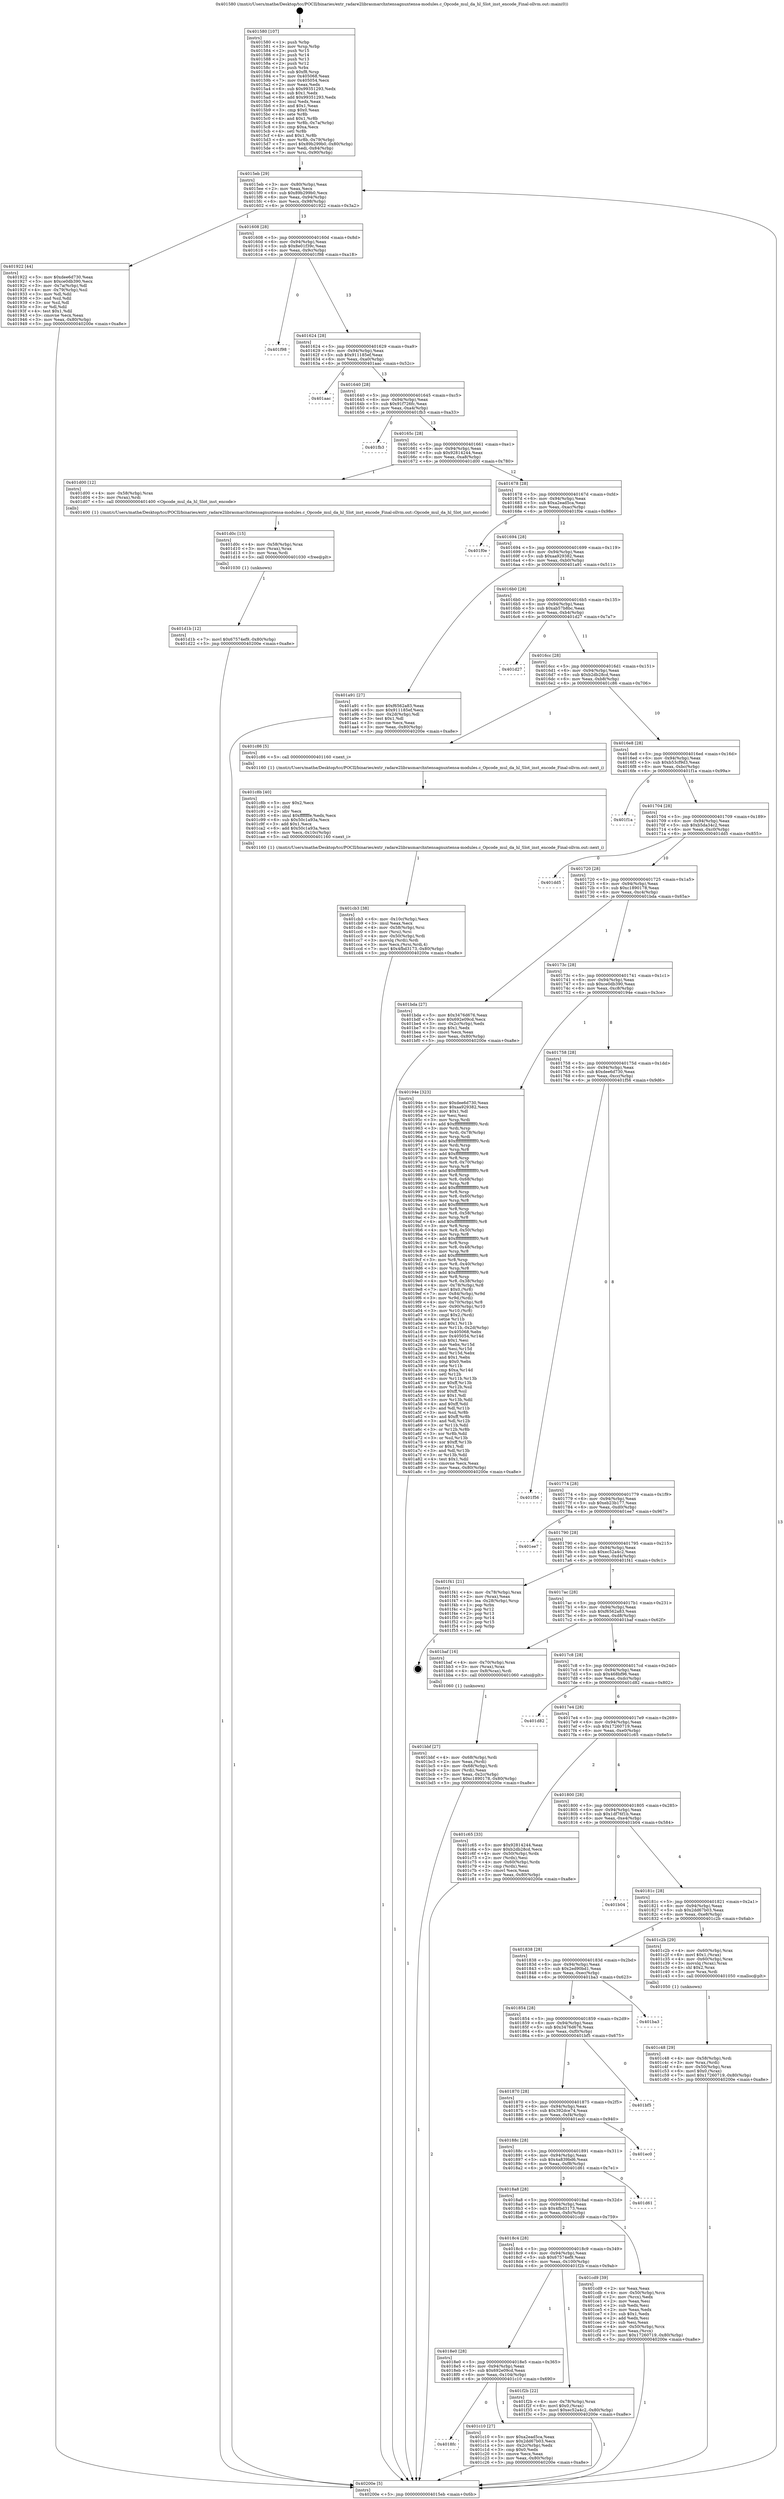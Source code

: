 digraph "0x401580" {
  label = "0x401580 (/mnt/c/Users/mathe/Desktop/tcc/POCII/binaries/extr_radare2librasmarchxtensagnuxtensa-modules.c_Opcode_mul_da_hl_Slot_inst_encode_Final-ollvm.out::main(0))"
  labelloc = "t"
  node[shape=record]

  Entry [label="",width=0.3,height=0.3,shape=circle,fillcolor=black,style=filled]
  "0x4015eb" [label="{
     0x4015eb [29]\l
     | [instrs]\l
     &nbsp;&nbsp;0x4015eb \<+3\>: mov -0x80(%rbp),%eax\l
     &nbsp;&nbsp;0x4015ee \<+2\>: mov %eax,%ecx\l
     &nbsp;&nbsp;0x4015f0 \<+6\>: sub $0x89b299b0,%ecx\l
     &nbsp;&nbsp;0x4015f6 \<+6\>: mov %eax,-0x94(%rbp)\l
     &nbsp;&nbsp;0x4015fc \<+6\>: mov %ecx,-0x98(%rbp)\l
     &nbsp;&nbsp;0x401602 \<+6\>: je 0000000000401922 \<main+0x3a2\>\l
  }"]
  "0x401922" [label="{
     0x401922 [44]\l
     | [instrs]\l
     &nbsp;&nbsp;0x401922 \<+5\>: mov $0xdee6d730,%eax\l
     &nbsp;&nbsp;0x401927 \<+5\>: mov $0xce0db390,%ecx\l
     &nbsp;&nbsp;0x40192c \<+3\>: mov -0x7a(%rbp),%dl\l
     &nbsp;&nbsp;0x40192f \<+4\>: mov -0x79(%rbp),%sil\l
     &nbsp;&nbsp;0x401933 \<+3\>: mov %dl,%dil\l
     &nbsp;&nbsp;0x401936 \<+3\>: and %sil,%dil\l
     &nbsp;&nbsp;0x401939 \<+3\>: xor %sil,%dl\l
     &nbsp;&nbsp;0x40193c \<+3\>: or %dl,%dil\l
     &nbsp;&nbsp;0x40193f \<+4\>: test $0x1,%dil\l
     &nbsp;&nbsp;0x401943 \<+3\>: cmovne %ecx,%eax\l
     &nbsp;&nbsp;0x401946 \<+3\>: mov %eax,-0x80(%rbp)\l
     &nbsp;&nbsp;0x401949 \<+5\>: jmp 000000000040200e \<main+0xa8e\>\l
  }"]
  "0x401608" [label="{
     0x401608 [28]\l
     | [instrs]\l
     &nbsp;&nbsp;0x401608 \<+5\>: jmp 000000000040160d \<main+0x8d\>\l
     &nbsp;&nbsp;0x40160d \<+6\>: mov -0x94(%rbp),%eax\l
     &nbsp;&nbsp;0x401613 \<+5\>: sub $0x8e01f39c,%eax\l
     &nbsp;&nbsp;0x401618 \<+6\>: mov %eax,-0x9c(%rbp)\l
     &nbsp;&nbsp;0x40161e \<+6\>: je 0000000000401f98 \<main+0xa18\>\l
  }"]
  "0x40200e" [label="{
     0x40200e [5]\l
     | [instrs]\l
     &nbsp;&nbsp;0x40200e \<+5\>: jmp 00000000004015eb \<main+0x6b\>\l
  }"]
  "0x401580" [label="{
     0x401580 [107]\l
     | [instrs]\l
     &nbsp;&nbsp;0x401580 \<+1\>: push %rbp\l
     &nbsp;&nbsp;0x401581 \<+3\>: mov %rsp,%rbp\l
     &nbsp;&nbsp;0x401584 \<+2\>: push %r15\l
     &nbsp;&nbsp;0x401586 \<+2\>: push %r14\l
     &nbsp;&nbsp;0x401588 \<+2\>: push %r13\l
     &nbsp;&nbsp;0x40158a \<+2\>: push %r12\l
     &nbsp;&nbsp;0x40158c \<+1\>: push %rbx\l
     &nbsp;&nbsp;0x40158d \<+7\>: sub $0xf8,%rsp\l
     &nbsp;&nbsp;0x401594 \<+7\>: mov 0x405068,%eax\l
     &nbsp;&nbsp;0x40159b \<+7\>: mov 0x405054,%ecx\l
     &nbsp;&nbsp;0x4015a2 \<+2\>: mov %eax,%edx\l
     &nbsp;&nbsp;0x4015a4 \<+6\>: sub $0x99351293,%edx\l
     &nbsp;&nbsp;0x4015aa \<+3\>: sub $0x1,%edx\l
     &nbsp;&nbsp;0x4015ad \<+6\>: add $0x99351293,%edx\l
     &nbsp;&nbsp;0x4015b3 \<+3\>: imul %edx,%eax\l
     &nbsp;&nbsp;0x4015b6 \<+3\>: and $0x1,%eax\l
     &nbsp;&nbsp;0x4015b9 \<+3\>: cmp $0x0,%eax\l
     &nbsp;&nbsp;0x4015bc \<+4\>: sete %r8b\l
     &nbsp;&nbsp;0x4015c0 \<+4\>: and $0x1,%r8b\l
     &nbsp;&nbsp;0x4015c4 \<+4\>: mov %r8b,-0x7a(%rbp)\l
     &nbsp;&nbsp;0x4015c8 \<+3\>: cmp $0xa,%ecx\l
     &nbsp;&nbsp;0x4015cb \<+4\>: setl %r8b\l
     &nbsp;&nbsp;0x4015cf \<+4\>: and $0x1,%r8b\l
     &nbsp;&nbsp;0x4015d3 \<+4\>: mov %r8b,-0x79(%rbp)\l
     &nbsp;&nbsp;0x4015d7 \<+7\>: movl $0x89b299b0,-0x80(%rbp)\l
     &nbsp;&nbsp;0x4015de \<+6\>: mov %edi,-0x84(%rbp)\l
     &nbsp;&nbsp;0x4015e4 \<+7\>: mov %rsi,-0x90(%rbp)\l
  }"]
  Exit [label="",width=0.3,height=0.3,shape=circle,fillcolor=black,style=filled,peripheries=2]
  "0x401f98" [label="{
     0x401f98\l
  }", style=dashed]
  "0x401624" [label="{
     0x401624 [28]\l
     | [instrs]\l
     &nbsp;&nbsp;0x401624 \<+5\>: jmp 0000000000401629 \<main+0xa9\>\l
     &nbsp;&nbsp;0x401629 \<+6\>: mov -0x94(%rbp),%eax\l
     &nbsp;&nbsp;0x40162f \<+5\>: sub $0x911185ef,%eax\l
     &nbsp;&nbsp;0x401634 \<+6\>: mov %eax,-0xa0(%rbp)\l
     &nbsp;&nbsp;0x40163a \<+6\>: je 0000000000401aac \<main+0x52c\>\l
  }"]
  "0x401d1b" [label="{
     0x401d1b [12]\l
     | [instrs]\l
     &nbsp;&nbsp;0x401d1b \<+7\>: movl $0x67574ef9,-0x80(%rbp)\l
     &nbsp;&nbsp;0x401d22 \<+5\>: jmp 000000000040200e \<main+0xa8e\>\l
  }"]
  "0x401aac" [label="{
     0x401aac\l
  }", style=dashed]
  "0x401640" [label="{
     0x401640 [28]\l
     | [instrs]\l
     &nbsp;&nbsp;0x401640 \<+5\>: jmp 0000000000401645 \<main+0xc5\>\l
     &nbsp;&nbsp;0x401645 \<+6\>: mov -0x94(%rbp),%eax\l
     &nbsp;&nbsp;0x40164b \<+5\>: sub $0x91f726fc,%eax\l
     &nbsp;&nbsp;0x401650 \<+6\>: mov %eax,-0xa4(%rbp)\l
     &nbsp;&nbsp;0x401656 \<+6\>: je 0000000000401fb3 \<main+0xa33\>\l
  }"]
  "0x401d0c" [label="{
     0x401d0c [15]\l
     | [instrs]\l
     &nbsp;&nbsp;0x401d0c \<+4\>: mov -0x58(%rbp),%rax\l
     &nbsp;&nbsp;0x401d10 \<+3\>: mov (%rax),%rax\l
     &nbsp;&nbsp;0x401d13 \<+3\>: mov %rax,%rdi\l
     &nbsp;&nbsp;0x401d16 \<+5\>: call 0000000000401030 \<free@plt\>\l
     | [calls]\l
     &nbsp;&nbsp;0x401030 \{1\} (unknown)\l
  }"]
  "0x401fb3" [label="{
     0x401fb3\l
  }", style=dashed]
  "0x40165c" [label="{
     0x40165c [28]\l
     | [instrs]\l
     &nbsp;&nbsp;0x40165c \<+5\>: jmp 0000000000401661 \<main+0xe1\>\l
     &nbsp;&nbsp;0x401661 \<+6\>: mov -0x94(%rbp),%eax\l
     &nbsp;&nbsp;0x401667 \<+5\>: sub $0x92814244,%eax\l
     &nbsp;&nbsp;0x40166c \<+6\>: mov %eax,-0xa8(%rbp)\l
     &nbsp;&nbsp;0x401672 \<+6\>: je 0000000000401d00 \<main+0x780\>\l
  }"]
  "0x401cb3" [label="{
     0x401cb3 [38]\l
     | [instrs]\l
     &nbsp;&nbsp;0x401cb3 \<+6\>: mov -0x10c(%rbp),%ecx\l
     &nbsp;&nbsp;0x401cb9 \<+3\>: imul %eax,%ecx\l
     &nbsp;&nbsp;0x401cbc \<+4\>: mov -0x58(%rbp),%rsi\l
     &nbsp;&nbsp;0x401cc0 \<+3\>: mov (%rsi),%rsi\l
     &nbsp;&nbsp;0x401cc3 \<+4\>: mov -0x50(%rbp),%rdi\l
     &nbsp;&nbsp;0x401cc7 \<+3\>: movslq (%rdi),%rdi\l
     &nbsp;&nbsp;0x401cca \<+3\>: mov %ecx,(%rsi,%rdi,4)\l
     &nbsp;&nbsp;0x401ccd \<+7\>: movl $0x4fbd3173,-0x80(%rbp)\l
     &nbsp;&nbsp;0x401cd4 \<+5\>: jmp 000000000040200e \<main+0xa8e\>\l
  }"]
  "0x401d00" [label="{
     0x401d00 [12]\l
     | [instrs]\l
     &nbsp;&nbsp;0x401d00 \<+4\>: mov -0x58(%rbp),%rax\l
     &nbsp;&nbsp;0x401d04 \<+3\>: mov (%rax),%rdi\l
     &nbsp;&nbsp;0x401d07 \<+5\>: call 0000000000401400 \<Opcode_mul_da_hl_Slot_inst_encode\>\l
     | [calls]\l
     &nbsp;&nbsp;0x401400 \{1\} (/mnt/c/Users/mathe/Desktop/tcc/POCII/binaries/extr_radare2librasmarchxtensagnuxtensa-modules.c_Opcode_mul_da_hl_Slot_inst_encode_Final-ollvm.out::Opcode_mul_da_hl_Slot_inst_encode)\l
  }"]
  "0x401678" [label="{
     0x401678 [28]\l
     | [instrs]\l
     &nbsp;&nbsp;0x401678 \<+5\>: jmp 000000000040167d \<main+0xfd\>\l
     &nbsp;&nbsp;0x40167d \<+6\>: mov -0x94(%rbp),%eax\l
     &nbsp;&nbsp;0x401683 \<+5\>: sub $0xa2ead5ca,%eax\l
     &nbsp;&nbsp;0x401688 \<+6\>: mov %eax,-0xac(%rbp)\l
     &nbsp;&nbsp;0x40168e \<+6\>: je 0000000000401f0e \<main+0x98e\>\l
  }"]
  "0x401c8b" [label="{
     0x401c8b [40]\l
     | [instrs]\l
     &nbsp;&nbsp;0x401c8b \<+5\>: mov $0x2,%ecx\l
     &nbsp;&nbsp;0x401c90 \<+1\>: cltd\l
     &nbsp;&nbsp;0x401c91 \<+2\>: idiv %ecx\l
     &nbsp;&nbsp;0x401c93 \<+6\>: imul $0xfffffffe,%edx,%ecx\l
     &nbsp;&nbsp;0x401c99 \<+6\>: sub $0x50c1a93a,%ecx\l
     &nbsp;&nbsp;0x401c9f \<+3\>: add $0x1,%ecx\l
     &nbsp;&nbsp;0x401ca2 \<+6\>: add $0x50c1a93a,%ecx\l
     &nbsp;&nbsp;0x401ca8 \<+6\>: mov %ecx,-0x10c(%rbp)\l
     &nbsp;&nbsp;0x401cae \<+5\>: call 0000000000401160 \<next_i\>\l
     | [calls]\l
     &nbsp;&nbsp;0x401160 \{1\} (/mnt/c/Users/mathe/Desktop/tcc/POCII/binaries/extr_radare2librasmarchxtensagnuxtensa-modules.c_Opcode_mul_da_hl_Slot_inst_encode_Final-ollvm.out::next_i)\l
  }"]
  "0x401f0e" [label="{
     0x401f0e\l
  }", style=dashed]
  "0x401694" [label="{
     0x401694 [28]\l
     | [instrs]\l
     &nbsp;&nbsp;0x401694 \<+5\>: jmp 0000000000401699 \<main+0x119\>\l
     &nbsp;&nbsp;0x401699 \<+6\>: mov -0x94(%rbp),%eax\l
     &nbsp;&nbsp;0x40169f \<+5\>: sub $0xaa929382,%eax\l
     &nbsp;&nbsp;0x4016a4 \<+6\>: mov %eax,-0xb0(%rbp)\l
     &nbsp;&nbsp;0x4016aa \<+6\>: je 0000000000401a91 \<main+0x511\>\l
  }"]
  "0x401c48" [label="{
     0x401c48 [29]\l
     | [instrs]\l
     &nbsp;&nbsp;0x401c48 \<+4\>: mov -0x58(%rbp),%rdi\l
     &nbsp;&nbsp;0x401c4c \<+3\>: mov %rax,(%rdi)\l
     &nbsp;&nbsp;0x401c4f \<+4\>: mov -0x50(%rbp),%rax\l
     &nbsp;&nbsp;0x401c53 \<+6\>: movl $0x0,(%rax)\l
     &nbsp;&nbsp;0x401c59 \<+7\>: movl $0x17260719,-0x80(%rbp)\l
     &nbsp;&nbsp;0x401c60 \<+5\>: jmp 000000000040200e \<main+0xa8e\>\l
  }"]
  "0x401a91" [label="{
     0x401a91 [27]\l
     | [instrs]\l
     &nbsp;&nbsp;0x401a91 \<+5\>: mov $0xf6562a83,%eax\l
     &nbsp;&nbsp;0x401a96 \<+5\>: mov $0x911185ef,%ecx\l
     &nbsp;&nbsp;0x401a9b \<+3\>: mov -0x2d(%rbp),%dl\l
     &nbsp;&nbsp;0x401a9e \<+3\>: test $0x1,%dl\l
     &nbsp;&nbsp;0x401aa1 \<+3\>: cmovne %ecx,%eax\l
     &nbsp;&nbsp;0x401aa4 \<+3\>: mov %eax,-0x80(%rbp)\l
     &nbsp;&nbsp;0x401aa7 \<+5\>: jmp 000000000040200e \<main+0xa8e\>\l
  }"]
  "0x4016b0" [label="{
     0x4016b0 [28]\l
     | [instrs]\l
     &nbsp;&nbsp;0x4016b0 \<+5\>: jmp 00000000004016b5 \<main+0x135\>\l
     &nbsp;&nbsp;0x4016b5 \<+6\>: mov -0x94(%rbp),%eax\l
     &nbsp;&nbsp;0x4016bb \<+5\>: sub $0xab57b8bc,%eax\l
     &nbsp;&nbsp;0x4016c0 \<+6\>: mov %eax,-0xb4(%rbp)\l
     &nbsp;&nbsp;0x4016c6 \<+6\>: je 0000000000401d27 \<main+0x7a7\>\l
  }"]
  "0x4018fc" [label="{
     0x4018fc\l
  }", style=dashed]
  "0x401d27" [label="{
     0x401d27\l
  }", style=dashed]
  "0x4016cc" [label="{
     0x4016cc [28]\l
     | [instrs]\l
     &nbsp;&nbsp;0x4016cc \<+5\>: jmp 00000000004016d1 \<main+0x151\>\l
     &nbsp;&nbsp;0x4016d1 \<+6\>: mov -0x94(%rbp),%eax\l
     &nbsp;&nbsp;0x4016d7 \<+5\>: sub $0xb2db28cd,%eax\l
     &nbsp;&nbsp;0x4016dc \<+6\>: mov %eax,-0xb8(%rbp)\l
     &nbsp;&nbsp;0x4016e2 \<+6\>: je 0000000000401c86 \<main+0x706\>\l
  }"]
  "0x401c10" [label="{
     0x401c10 [27]\l
     | [instrs]\l
     &nbsp;&nbsp;0x401c10 \<+5\>: mov $0xa2ead5ca,%eax\l
     &nbsp;&nbsp;0x401c15 \<+5\>: mov $0x2dd67b03,%ecx\l
     &nbsp;&nbsp;0x401c1a \<+3\>: mov -0x2c(%rbp),%edx\l
     &nbsp;&nbsp;0x401c1d \<+3\>: cmp $0x0,%edx\l
     &nbsp;&nbsp;0x401c20 \<+3\>: cmove %ecx,%eax\l
     &nbsp;&nbsp;0x401c23 \<+3\>: mov %eax,-0x80(%rbp)\l
     &nbsp;&nbsp;0x401c26 \<+5\>: jmp 000000000040200e \<main+0xa8e\>\l
  }"]
  "0x401c86" [label="{
     0x401c86 [5]\l
     | [instrs]\l
     &nbsp;&nbsp;0x401c86 \<+5\>: call 0000000000401160 \<next_i\>\l
     | [calls]\l
     &nbsp;&nbsp;0x401160 \{1\} (/mnt/c/Users/mathe/Desktop/tcc/POCII/binaries/extr_radare2librasmarchxtensagnuxtensa-modules.c_Opcode_mul_da_hl_Slot_inst_encode_Final-ollvm.out::next_i)\l
  }"]
  "0x4016e8" [label="{
     0x4016e8 [28]\l
     | [instrs]\l
     &nbsp;&nbsp;0x4016e8 \<+5\>: jmp 00000000004016ed \<main+0x16d\>\l
     &nbsp;&nbsp;0x4016ed \<+6\>: mov -0x94(%rbp),%eax\l
     &nbsp;&nbsp;0x4016f3 \<+5\>: sub $0xb53cf9d3,%eax\l
     &nbsp;&nbsp;0x4016f8 \<+6\>: mov %eax,-0xbc(%rbp)\l
     &nbsp;&nbsp;0x4016fe \<+6\>: je 0000000000401f1a \<main+0x99a\>\l
  }"]
  "0x4018e0" [label="{
     0x4018e0 [28]\l
     | [instrs]\l
     &nbsp;&nbsp;0x4018e0 \<+5\>: jmp 00000000004018e5 \<main+0x365\>\l
     &nbsp;&nbsp;0x4018e5 \<+6\>: mov -0x94(%rbp),%eax\l
     &nbsp;&nbsp;0x4018eb \<+5\>: sub $0x692e09cd,%eax\l
     &nbsp;&nbsp;0x4018f0 \<+6\>: mov %eax,-0x104(%rbp)\l
     &nbsp;&nbsp;0x4018f6 \<+6\>: je 0000000000401c10 \<main+0x690\>\l
  }"]
  "0x401f1a" [label="{
     0x401f1a\l
  }", style=dashed]
  "0x401704" [label="{
     0x401704 [28]\l
     | [instrs]\l
     &nbsp;&nbsp;0x401704 \<+5\>: jmp 0000000000401709 \<main+0x189\>\l
     &nbsp;&nbsp;0x401709 \<+6\>: mov -0x94(%rbp),%eax\l
     &nbsp;&nbsp;0x40170f \<+5\>: sub $0xb5da34c2,%eax\l
     &nbsp;&nbsp;0x401714 \<+6\>: mov %eax,-0xc0(%rbp)\l
     &nbsp;&nbsp;0x40171a \<+6\>: je 0000000000401dd5 \<main+0x855\>\l
  }"]
  "0x401f2b" [label="{
     0x401f2b [22]\l
     | [instrs]\l
     &nbsp;&nbsp;0x401f2b \<+4\>: mov -0x78(%rbp),%rax\l
     &nbsp;&nbsp;0x401f2f \<+6\>: movl $0x0,(%rax)\l
     &nbsp;&nbsp;0x401f35 \<+7\>: movl $0xec52a4c2,-0x80(%rbp)\l
     &nbsp;&nbsp;0x401f3c \<+5\>: jmp 000000000040200e \<main+0xa8e\>\l
  }"]
  "0x401dd5" [label="{
     0x401dd5\l
  }", style=dashed]
  "0x401720" [label="{
     0x401720 [28]\l
     | [instrs]\l
     &nbsp;&nbsp;0x401720 \<+5\>: jmp 0000000000401725 \<main+0x1a5\>\l
     &nbsp;&nbsp;0x401725 \<+6\>: mov -0x94(%rbp),%eax\l
     &nbsp;&nbsp;0x40172b \<+5\>: sub $0xc1890178,%eax\l
     &nbsp;&nbsp;0x401730 \<+6\>: mov %eax,-0xc4(%rbp)\l
     &nbsp;&nbsp;0x401736 \<+6\>: je 0000000000401bda \<main+0x65a\>\l
  }"]
  "0x4018c4" [label="{
     0x4018c4 [28]\l
     | [instrs]\l
     &nbsp;&nbsp;0x4018c4 \<+5\>: jmp 00000000004018c9 \<main+0x349\>\l
     &nbsp;&nbsp;0x4018c9 \<+6\>: mov -0x94(%rbp),%eax\l
     &nbsp;&nbsp;0x4018cf \<+5\>: sub $0x67574ef9,%eax\l
     &nbsp;&nbsp;0x4018d4 \<+6\>: mov %eax,-0x100(%rbp)\l
     &nbsp;&nbsp;0x4018da \<+6\>: je 0000000000401f2b \<main+0x9ab\>\l
  }"]
  "0x401bda" [label="{
     0x401bda [27]\l
     | [instrs]\l
     &nbsp;&nbsp;0x401bda \<+5\>: mov $0x3476d676,%eax\l
     &nbsp;&nbsp;0x401bdf \<+5\>: mov $0x692e09cd,%ecx\l
     &nbsp;&nbsp;0x401be4 \<+3\>: mov -0x2c(%rbp),%edx\l
     &nbsp;&nbsp;0x401be7 \<+3\>: cmp $0x1,%edx\l
     &nbsp;&nbsp;0x401bea \<+3\>: cmovl %ecx,%eax\l
     &nbsp;&nbsp;0x401bed \<+3\>: mov %eax,-0x80(%rbp)\l
     &nbsp;&nbsp;0x401bf0 \<+5\>: jmp 000000000040200e \<main+0xa8e\>\l
  }"]
  "0x40173c" [label="{
     0x40173c [28]\l
     | [instrs]\l
     &nbsp;&nbsp;0x40173c \<+5\>: jmp 0000000000401741 \<main+0x1c1\>\l
     &nbsp;&nbsp;0x401741 \<+6\>: mov -0x94(%rbp),%eax\l
     &nbsp;&nbsp;0x401747 \<+5\>: sub $0xce0db390,%eax\l
     &nbsp;&nbsp;0x40174c \<+6\>: mov %eax,-0xc8(%rbp)\l
     &nbsp;&nbsp;0x401752 \<+6\>: je 000000000040194e \<main+0x3ce\>\l
  }"]
  "0x401cd9" [label="{
     0x401cd9 [39]\l
     | [instrs]\l
     &nbsp;&nbsp;0x401cd9 \<+2\>: xor %eax,%eax\l
     &nbsp;&nbsp;0x401cdb \<+4\>: mov -0x50(%rbp),%rcx\l
     &nbsp;&nbsp;0x401cdf \<+2\>: mov (%rcx),%edx\l
     &nbsp;&nbsp;0x401ce1 \<+2\>: mov %eax,%esi\l
     &nbsp;&nbsp;0x401ce3 \<+2\>: sub %edx,%esi\l
     &nbsp;&nbsp;0x401ce5 \<+2\>: mov %eax,%edx\l
     &nbsp;&nbsp;0x401ce7 \<+3\>: sub $0x1,%edx\l
     &nbsp;&nbsp;0x401cea \<+2\>: add %edx,%esi\l
     &nbsp;&nbsp;0x401cec \<+2\>: sub %esi,%eax\l
     &nbsp;&nbsp;0x401cee \<+4\>: mov -0x50(%rbp),%rcx\l
     &nbsp;&nbsp;0x401cf2 \<+2\>: mov %eax,(%rcx)\l
     &nbsp;&nbsp;0x401cf4 \<+7\>: movl $0x17260719,-0x80(%rbp)\l
     &nbsp;&nbsp;0x401cfb \<+5\>: jmp 000000000040200e \<main+0xa8e\>\l
  }"]
  "0x40194e" [label="{
     0x40194e [323]\l
     | [instrs]\l
     &nbsp;&nbsp;0x40194e \<+5\>: mov $0xdee6d730,%eax\l
     &nbsp;&nbsp;0x401953 \<+5\>: mov $0xaa929382,%ecx\l
     &nbsp;&nbsp;0x401958 \<+2\>: mov $0x1,%dl\l
     &nbsp;&nbsp;0x40195a \<+2\>: xor %esi,%esi\l
     &nbsp;&nbsp;0x40195c \<+3\>: mov %rsp,%rdi\l
     &nbsp;&nbsp;0x40195f \<+4\>: add $0xfffffffffffffff0,%rdi\l
     &nbsp;&nbsp;0x401963 \<+3\>: mov %rdi,%rsp\l
     &nbsp;&nbsp;0x401966 \<+4\>: mov %rdi,-0x78(%rbp)\l
     &nbsp;&nbsp;0x40196a \<+3\>: mov %rsp,%rdi\l
     &nbsp;&nbsp;0x40196d \<+4\>: add $0xfffffffffffffff0,%rdi\l
     &nbsp;&nbsp;0x401971 \<+3\>: mov %rdi,%rsp\l
     &nbsp;&nbsp;0x401974 \<+3\>: mov %rsp,%r8\l
     &nbsp;&nbsp;0x401977 \<+4\>: add $0xfffffffffffffff0,%r8\l
     &nbsp;&nbsp;0x40197b \<+3\>: mov %r8,%rsp\l
     &nbsp;&nbsp;0x40197e \<+4\>: mov %r8,-0x70(%rbp)\l
     &nbsp;&nbsp;0x401982 \<+3\>: mov %rsp,%r8\l
     &nbsp;&nbsp;0x401985 \<+4\>: add $0xfffffffffffffff0,%r8\l
     &nbsp;&nbsp;0x401989 \<+3\>: mov %r8,%rsp\l
     &nbsp;&nbsp;0x40198c \<+4\>: mov %r8,-0x68(%rbp)\l
     &nbsp;&nbsp;0x401990 \<+3\>: mov %rsp,%r8\l
     &nbsp;&nbsp;0x401993 \<+4\>: add $0xfffffffffffffff0,%r8\l
     &nbsp;&nbsp;0x401997 \<+3\>: mov %r8,%rsp\l
     &nbsp;&nbsp;0x40199a \<+4\>: mov %r8,-0x60(%rbp)\l
     &nbsp;&nbsp;0x40199e \<+3\>: mov %rsp,%r8\l
     &nbsp;&nbsp;0x4019a1 \<+4\>: add $0xfffffffffffffff0,%r8\l
     &nbsp;&nbsp;0x4019a5 \<+3\>: mov %r8,%rsp\l
     &nbsp;&nbsp;0x4019a8 \<+4\>: mov %r8,-0x58(%rbp)\l
     &nbsp;&nbsp;0x4019ac \<+3\>: mov %rsp,%r8\l
     &nbsp;&nbsp;0x4019af \<+4\>: add $0xfffffffffffffff0,%r8\l
     &nbsp;&nbsp;0x4019b3 \<+3\>: mov %r8,%rsp\l
     &nbsp;&nbsp;0x4019b6 \<+4\>: mov %r8,-0x50(%rbp)\l
     &nbsp;&nbsp;0x4019ba \<+3\>: mov %rsp,%r8\l
     &nbsp;&nbsp;0x4019bd \<+4\>: add $0xfffffffffffffff0,%r8\l
     &nbsp;&nbsp;0x4019c1 \<+3\>: mov %r8,%rsp\l
     &nbsp;&nbsp;0x4019c4 \<+4\>: mov %r8,-0x48(%rbp)\l
     &nbsp;&nbsp;0x4019c8 \<+3\>: mov %rsp,%r8\l
     &nbsp;&nbsp;0x4019cb \<+4\>: add $0xfffffffffffffff0,%r8\l
     &nbsp;&nbsp;0x4019cf \<+3\>: mov %r8,%rsp\l
     &nbsp;&nbsp;0x4019d2 \<+4\>: mov %r8,-0x40(%rbp)\l
     &nbsp;&nbsp;0x4019d6 \<+3\>: mov %rsp,%r8\l
     &nbsp;&nbsp;0x4019d9 \<+4\>: add $0xfffffffffffffff0,%r8\l
     &nbsp;&nbsp;0x4019dd \<+3\>: mov %r8,%rsp\l
     &nbsp;&nbsp;0x4019e0 \<+4\>: mov %r8,-0x38(%rbp)\l
     &nbsp;&nbsp;0x4019e4 \<+4\>: mov -0x78(%rbp),%r8\l
     &nbsp;&nbsp;0x4019e8 \<+7\>: movl $0x0,(%r8)\l
     &nbsp;&nbsp;0x4019ef \<+7\>: mov -0x84(%rbp),%r9d\l
     &nbsp;&nbsp;0x4019f6 \<+3\>: mov %r9d,(%rdi)\l
     &nbsp;&nbsp;0x4019f9 \<+4\>: mov -0x70(%rbp),%r8\l
     &nbsp;&nbsp;0x4019fd \<+7\>: mov -0x90(%rbp),%r10\l
     &nbsp;&nbsp;0x401a04 \<+3\>: mov %r10,(%r8)\l
     &nbsp;&nbsp;0x401a07 \<+3\>: cmpl $0x2,(%rdi)\l
     &nbsp;&nbsp;0x401a0a \<+4\>: setne %r11b\l
     &nbsp;&nbsp;0x401a0e \<+4\>: and $0x1,%r11b\l
     &nbsp;&nbsp;0x401a12 \<+4\>: mov %r11b,-0x2d(%rbp)\l
     &nbsp;&nbsp;0x401a16 \<+7\>: mov 0x405068,%ebx\l
     &nbsp;&nbsp;0x401a1d \<+8\>: mov 0x405054,%r14d\l
     &nbsp;&nbsp;0x401a25 \<+3\>: sub $0x1,%esi\l
     &nbsp;&nbsp;0x401a28 \<+3\>: mov %ebx,%r15d\l
     &nbsp;&nbsp;0x401a2b \<+3\>: add %esi,%r15d\l
     &nbsp;&nbsp;0x401a2e \<+4\>: imul %r15d,%ebx\l
     &nbsp;&nbsp;0x401a32 \<+3\>: and $0x1,%ebx\l
     &nbsp;&nbsp;0x401a35 \<+3\>: cmp $0x0,%ebx\l
     &nbsp;&nbsp;0x401a38 \<+4\>: sete %r11b\l
     &nbsp;&nbsp;0x401a3c \<+4\>: cmp $0xa,%r14d\l
     &nbsp;&nbsp;0x401a40 \<+4\>: setl %r12b\l
     &nbsp;&nbsp;0x401a44 \<+3\>: mov %r11b,%r13b\l
     &nbsp;&nbsp;0x401a47 \<+4\>: xor $0xff,%r13b\l
     &nbsp;&nbsp;0x401a4b \<+3\>: mov %r12b,%sil\l
     &nbsp;&nbsp;0x401a4e \<+4\>: xor $0xff,%sil\l
     &nbsp;&nbsp;0x401a52 \<+3\>: xor $0x1,%dl\l
     &nbsp;&nbsp;0x401a55 \<+3\>: mov %r13b,%dil\l
     &nbsp;&nbsp;0x401a58 \<+4\>: and $0xff,%dil\l
     &nbsp;&nbsp;0x401a5c \<+3\>: and %dl,%r11b\l
     &nbsp;&nbsp;0x401a5f \<+3\>: mov %sil,%r8b\l
     &nbsp;&nbsp;0x401a62 \<+4\>: and $0xff,%r8b\l
     &nbsp;&nbsp;0x401a66 \<+3\>: and %dl,%r12b\l
     &nbsp;&nbsp;0x401a69 \<+3\>: or %r11b,%dil\l
     &nbsp;&nbsp;0x401a6c \<+3\>: or %r12b,%r8b\l
     &nbsp;&nbsp;0x401a6f \<+3\>: xor %r8b,%dil\l
     &nbsp;&nbsp;0x401a72 \<+3\>: or %sil,%r13b\l
     &nbsp;&nbsp;0x401a75 \<+4\>: xor $0xff,%r13b\l
     &nbsp;&nbsp;0x401a79 \<+3\>: or $0x1,%dl\l
     &nbsp;&nbsp;0x401a7c \<+3\>: and %dl,%r13b\l
     &nbsp;&nbsp;0x401a7f \<+3\>: or %r13b,%dil\l
     &nbsp;&nbsp;0x401a82 \<+4\>: test $0x1,%dil\l
     &nbsp;&nbsp;0x401a86 \<+3\>: cmovne %ecx,%eax\l
     &nbsp;&nbsp;0x401a89 \<+3\>: mov %eax,-0x80(%rbp)\l
     &nbsp;&nbsp;0x401a8c \<+5\>: jmp 000000000040200e \<main+0xa8e\>\l
  }"]
  "0x401758" [label="{
     0x401758 [28]\l
     | [instrs]\l
     &nbsp;&nbsp;0x401758 \<+5\>: jmp 000000000040175d \<main+0x1dd\>\l
     &nbsp;&nbsp;0x40175d \<+6\>: mov -0x94(%rbp),%eax\l
     &nbsp;&nbsp;0x401763 \<+5\>: sub $0xdee6d730,%eax\l
     &nbsp;&nbsp;0x401768 \<+6\>: mov %eax,-0xcc(%rbp)\l
     &nbsp;&nbsp;0x40176e \<+6\>: je 0000000000401f56 \<main+0x9d6\>\l
  }"]
  "0x4018a8" [label="{
     0x4018a8 [28]\l
     | [instrs]\l
     &nbsp;&nbsp;0x4018a8 \<+5\>: jmp 00000000004018ad \<main+0x32d\>\l
     &nbsp;&nbsp;0x4018ad \<+6\>: mov -0x94(%rbp),%eax\l
     &nbsp;&nbsp;0x4018b3 \<+5\>: sub $0x4fbd3173,%eax\l
     &nbsp;&nbsp;0x4018b8 \<+6\>: mov %eax,-0xfc(%rbp)\l
     &nbsp;&nbsp;0x4018be \<+6\>: je 0000000000401cd9 \<main+0x759\>\l
  }"]
  "0x401d61" [label="{
     0x401d61\l
  }", style=dashed]
  "0x401f56" [label="{
     0x401f56\l
  }", style=dashed]
  "0x401774" [label="{
     0x401774 [28]\l
     | [instrs]\l
     &nbsp;&nbsp;0x401774 \<+5\>: jmp 0000000000401779 \<main+0x1f9\>\l
     &nbsp;&nbsp;0x401779 \<+6\>: mov -0x94(%rbp),%eax\l
     &nbsp;&nbsp;0x40177f \<+5\>: sub $0xeb23b177,%eax\l
     &nbsp;&nbsp;0x401784 \<+6\>: mov %eax,-0xd0(%rbp)\l
     &nbsp;&nbsp;0x40178a \<+6\>: je 0000000000401ee7 \<main+0x967\>\l
  }"]
  "0x40188c" [label="{
     0x40188c [28]\l
     | [instrs]\l
     &nbsp;&nbsp;0x40188c \<+5\>: jmp 0000000000401891 \<main+0x311\>\l
     &nbsp;&nbsp;0x401891 \<+6\>: mov -0x94(%rbp),%eax\l
     &nbsp;&nbsp;0x401897 \<+5\>: sub $0x4a839bd6,%eax\l
     &nbsp;&nbsp;0x40189c \<+6\>: mov %eax,-0xf8(%rbp)\l
     &nbsp;&nbsp;0x4018a2 \<+6\>: je 0000000000401d61 \<main+0x7e1\>\l
  }"]
  "0x401ee7" [label="{
     0x401ee7\l
  }", style=dashed]
  "0x401790" [label="{
     0x401790 [28]\l
     | [instrs]\l
     &nbsp;&nbsp;0x401790 \<+5\>: jmp 0000000000401795 \<main+0x215\>\l
     &nbsp;&nbsp;0x401795 \<+6\>: mov -0x94(%rbp),%eax\l
     &nbsp;&nbsp;0x40179b \<+5\>: sub $0xec52a4c2,%eax\l
     &nbsp;&nbsp;0x4017a0 \<+6\>: mov %eax,-0xd4(%rbp)\l
     &nbsp;&nbsp;0x4017a6 \<+6\>: je 0000000000401f41 \<main+0x9c1\>\l
  }"]
  "0x401ec0" [label="{
     0x401ec0\l
  }", style=dashed]
  "0x401f41" [label="{
     0x401f41 [21]\l
     | [instrs]\l
     &nbsp;&nbsp;0x401f41 \<+4\>: mov -0x78(%rbp),%rax\l
     &nbsp;&nbsp;0x401f45 \<+2\>: mov (%rax),%eax\l
     &nbsp;&nbsp;0x401f47 \<+4\>: lea -0x28(%rbp),%rsp\l
     &nbsp;&nbsp;0x401f4b \<+1\>: pop %rbx\l
     &nbsp;&nbsp;0x401f4c \<+2\>: pop %r12\l
     &nbsp;&nbsp;0x401f4e \<+2\>: pop %r13\l
     &nbsp;&nbsp;0x401f50 \<+2\>: pop %r14\l
     &nbsp;&nbsp;0x401f52 \<+2\>: pop %r15\l
     &nbsp;&nbsp;0x401f54 \<+1\>: pop %rbp\l
     &nbsp;&nbsp;0x401f55 \<+1\>: ret\l
  }"]
  "0x4017ac" [label="{
     0x4017ac [28]\l
     | [instrs]\l
     &nbsp;&nbsp;0x4017ac \<+5\>: jmp 00000000004017b1 \<main+0x231\>\l
     &nbsp;&nbsp;0x4017b1 \<+6\>: mov -0x94(%rbp),%eax\l
     &nbsp;&nbsp;0x4017b7 \<+5\>: sub $0xf6562a83,%eax\l
     &nbsp;&nbsp;0x4017bc \<+6\>: mov %eax,-0xd8(%rbp)\l
     &nbsp;&nbsp;0x4017c2 \<+6\>: je 0000000000401baf \<main+0x62f\>\l
  }"]
  "0x401870" [label="{
     0x401870 [28]\l
     | [instrs]\l
     &nbsp;&nbsp;0x401870 \<+5\>: jmp 0000000000401875 \<main+0x2f5\>\l
     &nbsp;&nbsp;0x401875 \<+6\>: mov -0x94(%rbp),%eax\l
     &nbsp;&nbsp;0x40187b \<+5\>: sub $0x392dce74,%eax\l
     &nbsp;&nbsp;0x401880 \<+6\>: mov %eax,-0xf4(%rbp)\l
     &nbsp;&nbsp;0x401886 \<+6\>: je 0000000000401ec0 \<main+0x940\>\l
  }"]
  "0x401baf" [label="{
     0x401baf [16]\l
     | [instrs]\l
     &nbsp;&nbsp;0x401baf \<+4\>: mov -0x70(%rbp),%rax\l
     &nbsp;&nbsp;0x401bb3 \<+3\>: mov (%rax),%rax\l
     &nbsp;&nbsp;0x401bb6 \<+4\>: mov 0x8(%rax),%rdi\l
     &nbsp;&nbsp;0x401bba \<+5\>: call 0000000000401060 \<atoi@plt\>\l
     | [calls]\l
     &nbsp;&nbsp;0x401060 \{1\} (unknown)\l
  }"]
  "0x4017c8" [label="{
     0x4017c8 [28]\l
     | [instrs]\l
     &nbsp;&nbsp;0x4017c8 \<+5\>: jmp 00000000004017cd \<main+0x24d\>\l
     &nbsp;&nbsp;0x4017cd \<+6\>: mov -0x94(%rbp),%eax\l
     &nbsp;&nbsp;0x4017d3 \<+5\>: sub $0x468bf96,%eax\l
     &nbsp;&nbsp;0x4017d8 \<+6\>: mov %eax,-0xdc(%rbp)\l
     &nbsp;&nbsp;0x4017de \<+6\>: je 0000000000401d82 \<main+0x802\>\l
  }"]
  "0x401bbf" [label="{
     0x401bbf [27]\l
     | [instrs]\l
     &nbsp;&nbsp;0x401bbf \<+4\>: mov -0x68(%rbp),%rdi\l
     &nbsp;&nbsp;0x401bc3 \<+2\>: mov %eax,(%rdi)\l
     &nbsp;&nbsp;0x401bc5 \<+4\>: mov -0x68(%rbp),%rdi\l
     &nbsp;&nbsp;0x401bc9 \<+2\>: mov (%rdi),%eax\l
     &nbsp;&nbsp;0x401bcb \<+3\>: mov %eax,-0x2c(%rbp)\l
     &nbsp;&nbsp;0x401bce \<+7\>: movl $0xc1890178,-0x80(%rbp)\l
     &nbsp;&nbsp;0x401bd5 \<+5\>: jmp 000000000040200e \<main+0xa8e\>\l
  }"]
  "0x401bf5" [label="{
     0x401bf5\l
  }", style=dashed]
  "0x401d82" [label="{
     0x401d82\l
  }", style=dashed]
  "0x4017e4" [label="{
     0x4017e4 [28]\l
     | [instrs]\l
     &nbsp;&nbsp;0x4017e4 \<+5\>: jmp 00000000004017e9 \<main+0x269\>\l
     &nbsp;&nbsp;0x4017e9 \<+6\>: mov -0x94(%rbp),%eax\l
     &nbsp;&nbsp;0x4017ef \<+5\>: sub $0x17260719,%eax\l
     &nbsp;&nbsp;0x4017f4 \<+6\>: mov %eax,-0xe0(%rbp)\l
     &nbsp;&nbsp;0x4017fa \<+6\>: je 0000000000401c65 \<main+0x6e5\>\l
  }"]
  "0x401854" [label="{
     0x401854 [28]\l
     | [instrs]\l
     &nbsp;&nbsp;0x401854 \<+5\>: jmp 0000000000401859 \<main+0x2d9\>\l
     &nbsp;&nbsp;0x401859 \<+6\>: mov -0x94(%rbp),%eax\l
     &nbsp;&nbsp;0x40185f \<+5\>: sub $0x3476d676,%eax\l
     &nbsp;&nbsp;0x401864 \<+6\>: mov %eax,-0xf0(%rbp)\l
     &nbsp;&nbsp;0x40186a \<+6\>: je 0000000000401bf5 \<main+0x675\>\l
  }"]
  "0x401c65" [label="{
     0x401c65 [33]\l
     | [instrs]\l
     &nbsp;&nbsp;0x401c65 \<+5\>: mov $0x92814244,%eax\l
     &nbsp;&nbsp;0x401c6a \<+5\>: mov $0xb2db28cd,%ecx\l
     &nbsp;&nbsp;0x401c6f \<+4\>: mov -0x50(%rbp),%rdx\l
     &nbsp;&nbsp;0x401c73 \<+2\>: mov (%rdx),%esi\l
     &nbsp;&nbsp;0x401c75 \<+4\>: mov -0x60(%rbp),%rdx\l
     &nbsp;&nbsp;0x401c79 \<+2\>: cmp (%rdx),%esi\l
     &nbsp;&nbsp;0x401c7b \<+3\>: cmovl %ecx,%eax\l
     &nbsp;&nbsp;0x401c7e \<+3\>: mov %eax,-0x80(%rbp)\l
     &nbsp;&nbsp;0x401c81 \<+5\>: jmp 000000000040200e \<main+0xa8e\>\l
  }"]
  "0x401800" [label="{
     0x401800 [28]\l
     | [instrs]\l
     &nbsp;&nbsp;0x401800 \<+5\>: jmp 0000000000401805 \<main+0x285\>\l
     &nbsp;&nbsp;0x401805 \<+6\>: mov -0x94(%rbp),%eax\l
     &nbsp;&nbsp;0x40180b \<+5\>: sub $0x1df76f1b,%eax\l
     &nbsp;&nbsp;0x401810 \<+6\>: mov %eax,-0xe4(%rbp)\l
     &nbsp;&nbsp;0x401816 \<+6\>: je 0000000000401b04 \<main+0x584\>\l
  }"]
  "0x401ba3" [label="{
     0x401ba3\l
  }", style=dashed]
  "0x401b04" [label="{
     0x401b04\l
  }", style=dashed]
  "0x40181c" [label="{
     0x40181c [28]\l
     | [instrs]\l
     &nbsp;&nbsp;0x40181c \<+5\>: jmp 0000000000401821 \<main+0x2a1\>\l
     &nbsp;&nbsp;0x401821 \<+6\>: mov -0x94(%rbp),%eax\l
     &nbsp;&nbsp;0x401827 \<+5\>: sub $0x2dd67b03,%eax\l
     &nbsp;&nbsp;0x40182c \<+6\>: mov %eax,-0xe8(%rbp)\l
     &nbsp;&nbsp;0x401832 \<+6\>: je 0000000000401c2b \<main+0x6ab\>\l
  }"]
  "0x401838" [label="{
     0x401838 [28]\l
     | [instrs]\l
     &nbsp;&nbsp;0x401838 \<+5\>: jmp 000000000040183d \<main+0x2bd\>\l
     &nbsp;&nbsp;0x40183d \<+6\>: mov -0x94(%rbp),%eax\l
     &nbsp;&nbsp;0x401843 \<+5\>: sub $0x2ed90bd1,%eax\l
     &nbsp;&nbsp;0x401848 \<+6\>: mov %eax,-0xec(%rbp)\l
     &nbsp;&nbsp;0x40184e \<+6\>: je 0000000000401ba3 \<main+0x623\>\l
  }"]
  "0x401c2b" [label="{
     0x401c2b [29]\l
     | [instrs]\l
     &nbsp;&nbsp;0x401c2b \<+4\>: mov -0x60(%rbp),%rax\l
     &nbsp;&nbsp;0x401c2f \<+6\>: movl $0x1,(%rax)\l
     &nbsp;&nbsp;0x401c35 \<+4\>: mov -0x60(%rbp),%rax\l
     &nbsp;&nbsp;0x401c39 \<+3\>: movslq (%rax),%rax\l
     &nbsp;&nbsp;0x401c3c \<+4\>: shl $0x2,%rax\l
     &nbsp;&nbsp;0x401c40 \<+3\>: mov %rax,%rdi\l
     &nbsp;&nbsp;0x401c43 \<+5\>: call 0000000000401050 \<malloc@plt\>\l
     | [calls]\l
     &nbsp;&nbsp;0x401050 \{1\} (unknown)\l
  }"]
  Entry -> "0x401580" [label=" 1"]
  "0x4015eb" -> "0x401922" [label=" 1"]
  "0x4015eb" -> "0x401608" [label=" 13"]
  "0x401922" -> "0x40200e" [label=" 1"]
  "0x401580" -> "0x4015eb" [label=" 1"]
  "0x40200e" -> "0x4015eb" [label=" 13"]
  "0x401f41" -> Exit [label=" 1"]
  "0x401608" -> "0x401f98" [label=" 0"]
  "0x401608" -> "0x401624" [label=" 13"]
  "0x401f2b" -> "0x40200e" [label=" 1"]
  "0x401624" -> "0x401aac" [label=" 0"]
  "0x401624" -> "0x401640" [label=" 13"]
  "0x401d1b" -> "0x40200e" [label=" 1"]
  "0x401640" -> "0x401fb3" [label=" 0"]
  "0x401640" -> "0x40165c" [label=" 13"]
  "0x401d0c" -> "0x401d1b" [label=" 1"]
  "0x40165c" -> "0x401d00" [label=" 1"]
  "0x40165c" -> "0x401678" [label=" 12"]
  "0x401d00" -> "0x401d0c" [label=" 1"]
  "0x401678" -> "0x401f0e" [label=" 0"]
  "0x401678" -> "0x401694" [label=" 12"]
  "0x401cd9" -> "0x40200e" [label=" 1"]
  "0x401694" -> "0x401a91" [label=" 1"]
  "0x401694" -> "0x4016b0" [label=" 11"]
  "0x401cb3" -> "0x40200e" [label=" 1"]
  "0x4016b0" -> "0x401d27" [label=" 0"]
  "0x4016b0" -> "0x4016cc" [label=" 11"]
  "0x401c8b" -> "0x401cb3" [label=" 1"]
  "0x4016cc" -> "0x401c86" [label=" 1"]
  "0x4016cc" -> "0x4016e8" [label=" 10"]
  "0x401c86" -> "0x401c8b" [label=" 1"]
  "0x4016e8" -> "0x401f1a" [label=" 0"]
  "0x4016e8" -> "0x401704" [label=" 10"]
  "0x401c48" -> "0x40200e" [label=" 1"]
  "0x401704" -> "0x401dd5" [label=" 0"]
  "0x401704" -> "0x401720" [label=" 10"]
  "0x401c2b" -> "0x401c48" [label=" 1"]
  "0x401720" -> "0x401bda" [label=" 1"]
  "0x401720" -> "0x40173c" [label=" 9"]
  "0x4018e0" -> "0x4018fc" [label=" 0"]
  "0x40173c" -> "0x40194e" [label=" 1"]
  "0x40173c" -> "0x401758" [label=" 8"]
  "0x4018e0" -> "0x401c10" [label=" 1"]
  "0x40194e" -> "0x40200e" [label=" 1"]
  "0x401a91" -> "0x40200e" [label=" 1"]
  "0x4018c4" -> "0x4018e0" [label=" 1"]
  "0x401758" -> "0x401f56" [label=" 0"]
  "0x401758" -> "0x401774" [label=" 8"]
  "0x4018c4" -> "0x401f2b" [label=" 1"]
  "0x401774" -> "0x401ee7" [label=" 0"]
  "0x401774" -> "0x401790" [label=" 8"]
  "0x4018a8" -> "0x4018c4" [label=" 2"]
  "0x401790" -> "0x401f41" [label=" 1"]
  "0x401790" -> "0x4017ac" [label=" 7"]
  "0x4018a8" -> "0x401cd9" [label=" 1"]
  "0x4017ac" -> "0x401baf" [label=" 1"]
  "0x4017ac" -> "0x4017c8" [label=" 6"]
  "0x401baf" -> "0x401bbf" [label=" 1"]
  "0x401bbf" -> "0x40200e" [label=" 1"]
  "0x401bda" -> "0x40200e" [label=" 1"]
  "0x40188c" -> "0x4018a8" [label=" 3"]
  "0x4017c8" -> "0x401d82" [label=" 0"]
  "0x4017c8" -> "0x4017e4" [label=" 6"]
  "0x40188c" -> "0x401d61" [label=" 0"]
  "0x4017e4" -> "0x401c65" [label=" 2"]
  "0x4017e4" -> "0x401800" [label=" 4"]
  "0x401870" -> "0x40188c" [label=" 3"]
  "0x401800" -> "0x401b04" [label=" 0"]
  "0x401800" -> "0x40181c" [label=" 4"]
  "0x401870" -> "0x401ec0" [label=" 0"]
  "0x40181c" -> "0x401c2b" [label=" 1"]
  "0x40181c" -> "0x401838" [label=" 3"]
  "0x401c65" -> "0x40200e" [label=" 2"]
  "0x401838" -> "0x401ba3" [label=" 0"]
  "0x401838" -> "0x401854" [label=" 3"]
  "0x401c10" -> "0x40200e" [label=" 1"]
  "0x401854" -> "0x401bf5" [label=" 0"]
  "0x401854" -> "0x401870" [label=" 3"]
}
